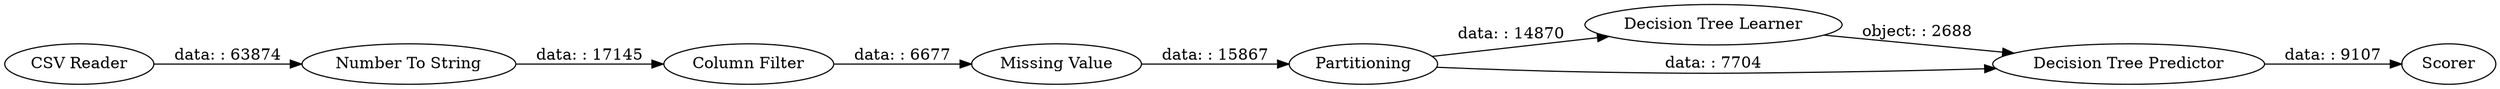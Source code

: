 digraph {
	"-866589215147638710_17" [label=Scorer]
	"-866589215147638710_15" [label="Decision Tree Learner"]
	"-866589215147638710_13" [label=Partitioning]
	"-866589215147638710_18" [label="Missing Value"]
	"-866589215147638710_6" [label="Number To String"]
	"-866589215147638710_19" [label="CSV Reader"]
	"-866589215147638710_8" [label="Column Filter"]
	"-866589215147638710_16" [label="Decision Tree Predictor"]
	"-866589215147638710_19" -> "-866589215147638710_6" [label="data: : 63874"]
	"-866589215147638710_15" -> "-866589215147638710_16" [label="object: : 2688"]
	"-866589215147638710_13" -> "-866589215147638710_16" [label="data: : 7704"]
	"-866589215147638710_13" -> "-866589215147638710_15" [label="data: : 14870"]
	"-866589215147638710_18" -> "-866589215147638710_13" [label="data: : 15867"]
	"-866589215147638710_6" -> "-866589215147638710_8" [label="data: : 17145"]
	"-866589215147638710_8" -> "-866589215147638710_18" [label="data: : 6677"]
	"-866589215147638710_16" -> "-866589215147638710_17" [label="data: : 9107"]
	rankdir=LR
}
